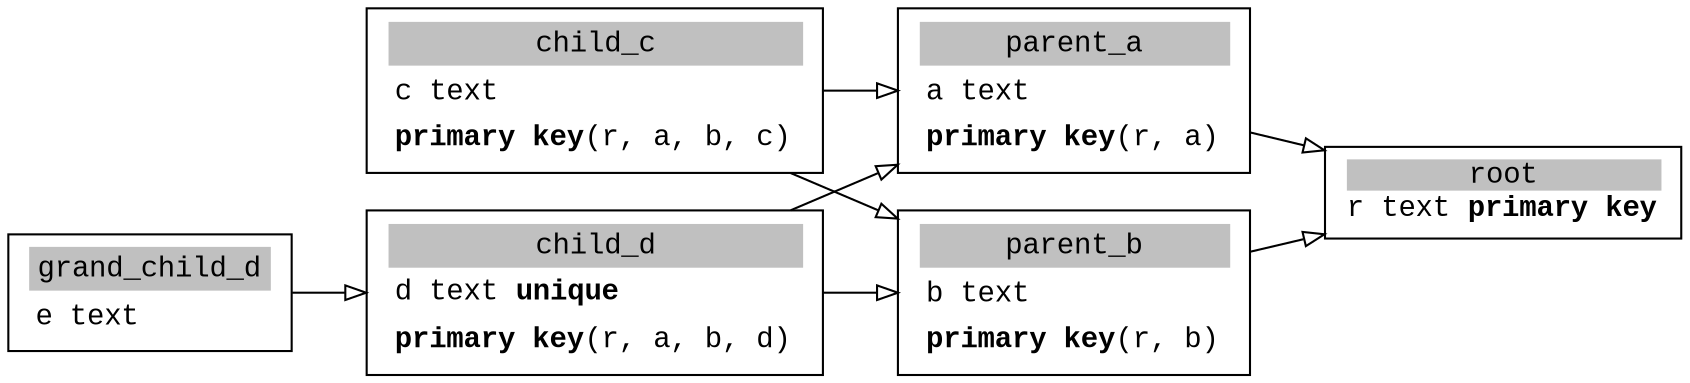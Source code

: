 ##Command to get the layout: "dot -Tpng datastruct.gv > datastruct.png"
digraph g {
  graph [fontsize=30 labelloc="t" label="" splines=true overlap=false rankdir = "LR"];
  ratio = auto;
  "root" [ style = "filled" penwidth = 1 fillcolor = "white" fontname = "Courier New" shape = "box" label =<<table border="0" cellborder="0" cellpadding="0" bgcolor="white"><tr><td bgcolor="grey" align="center" colspan="2"><font color="black">root</font></td></tr><tr><td align="left" port="r0">r text <b>primary key</b></td></tr></table>> ];
  "parent_a" [ style = "filled" penwidth = 1 fillcolor = "white" fontname = "Courier New" shape = "box" label =<<table border="0" cellborder="0" cellpadding="3" bgcolor="white"><tr><td bgcolor="grey" align="center" colspan="2"><font color="black">parent_a</font></td></tr><tr><td align="left" port="r3">a text</td></tr><tr><td align="left" port="r3"><b>primary key</b>(r, a)</td></tr></table>> ];
  "parent_b" [ style = "filled" penwidth = 1 fillcolor = "white" fontname = "Courier New" shape = "box" label =<<table border="0" cellborder="0" cellpadding="3" bgcolor="white"><tr><td bgcolor="grey" align="center" colspan="2"><font color="black">parent_b</font></td></tr><tr><td align="left" port="r3">b text</td></tr><tr><td align="left" port="r3"><b>primary key</b>(r, b)</td></tr></table>> ];
  "child_c" [ style = "filled" penwidth = 1 fillcolor = "white" fontname = "Courier New" shape = "box" label =<<table border="0" cellborder="0" cellpadding="3" bgcolor="white"><tr><td bgcolor="grey" align="center" colspan="2"><font color="black">child_c</font></td></tr><tr><td align="left" port="r3">c text</td></tr><tr><td align="left" port="r3"><b>primary key</b>(r, a, b, c)</td></tr></table>> ];
  "child_d" [ style = "filled" penwidth = 1 fillcolor = "white" fontname = "Courier New" shape = "box" label =<<table border="0" cellborder="0" cellpadding="3" bgcolor="white"><tr><td bgcolor="grey" align="center" colspan="2"><font color="black">child_d</font></td></tr><tr><td align="left" port="r3">d text <b>unique</b></td></tr><tr><td align="left" port="r3"><b>primary key</b>(r, a, b, d)</td></tr></table>> ];
  "grand_child_d" [ style = "filled" penwidth = 1 fillcolor = "white" fontname = "Courier New" shape = "box" label =<<table border="0" cellborder="0" cellpadding="3" bgcolor="white"><tr><td bgcolor="grey" align="center" colspan="2"><font color="black">grand_child_d</font></td></tr><tr><td align="left" port="r3">e text</td></tr></table>> ];
  parent_a -> root [ arrowhead = "onormal" ];
  parent_b -> root [ arrowhead = "onormal" ];
  child_c -> parent_a [ arrowhead = "onormal" ];
  child_c -> parent_b [ arrowhead = "onormal" ];
  child_d -> parent_a [ arrowhead = "onormal" ];
  child_d -> parent_b [ arrowhead = "onormal" ];
  grand_child_d -> child_d [ arrowhead = "onormal" ];
}
